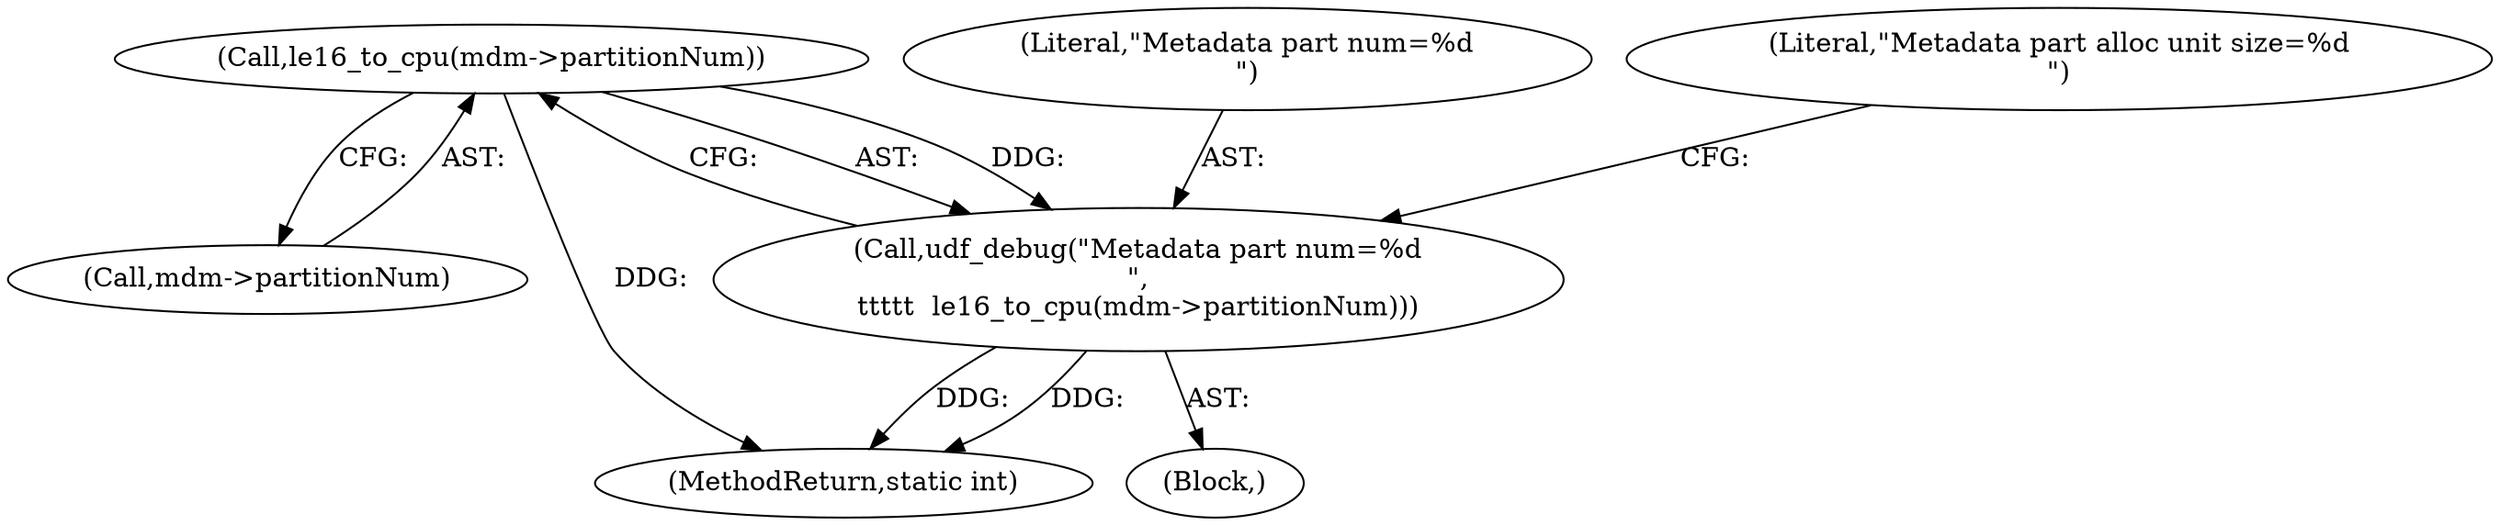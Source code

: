 digraph "0_linux_1df2ae31c724e57be9d7ac00d78db8a5dabdd050@pointer" {
"1000573" [label="(Call,le16_to_cpu(mdm->partitionNum))"];
"1000571" [label="(Call,udf_debug(\"Metadata part num=%d\n\",\n\t\t\t\t\t  le16_to_cpu(mdm->partitionNum)))"];
"1000572" [label="(Literal,\"Metadata part num=%d\n\")"];
"1000578" [label="(Literal,\"Metadata part alloc unit size=%d\n\")"];
"1000573" [label="(Call,le16_to_cpu(mdm->partitionNum))"];
"1000574" [label="(Call,mdm->partitionNum)"];
"1000473" [label="(Block,)"];
"1000571" [label="(Call,udf_debug(\"Metadata part num=%d\n\",\n\t\t\t\t\t  le16_to_cpu(mdm->partitionNum)))"];
"1000691" [label="(MethodReturn,static int)"];
"1000573" -> "1000571"  [label="AST: "];
"1000573" -> "1000574"  [label="CFG: "];
"1000574" -> "1000573"  [label="AST: "];
"1000571" -> "1000573"  [label="CFG: "];
"1000573" -> "1000691"  [label="DDG: "];
"1000573" -> "1000571"  [label="DDG: "];
"1000571" -> "1000473"  [label="AST: "];
"1000572" -> "1000571"  [label="AST: "];
"1000578" -> "1000571"  [label="CFG: "];
"1000571" -> "1000691"  [label="DDG: "];
"1000571" -> "1000691"  [label="DDG: "];
}
